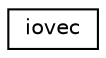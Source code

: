 digraph "Graphical Class Hierarchy"
{
 // LATEX_PDF_SIZE
  edge [fontname="Helvetica",fontsize="10",labelfontname="Helvetica",labelfontsize="10"];
  node [fontname="Helvetica",fontsize="10",shape=record];
  rankdir="LR";
  Node0 [label="iovec",height=0.2,width=0.4,color="black", fillcolor="white", style="filled",URL="$structiovec.html",tooltip="Structure for scatter/gather I/O."];
}
